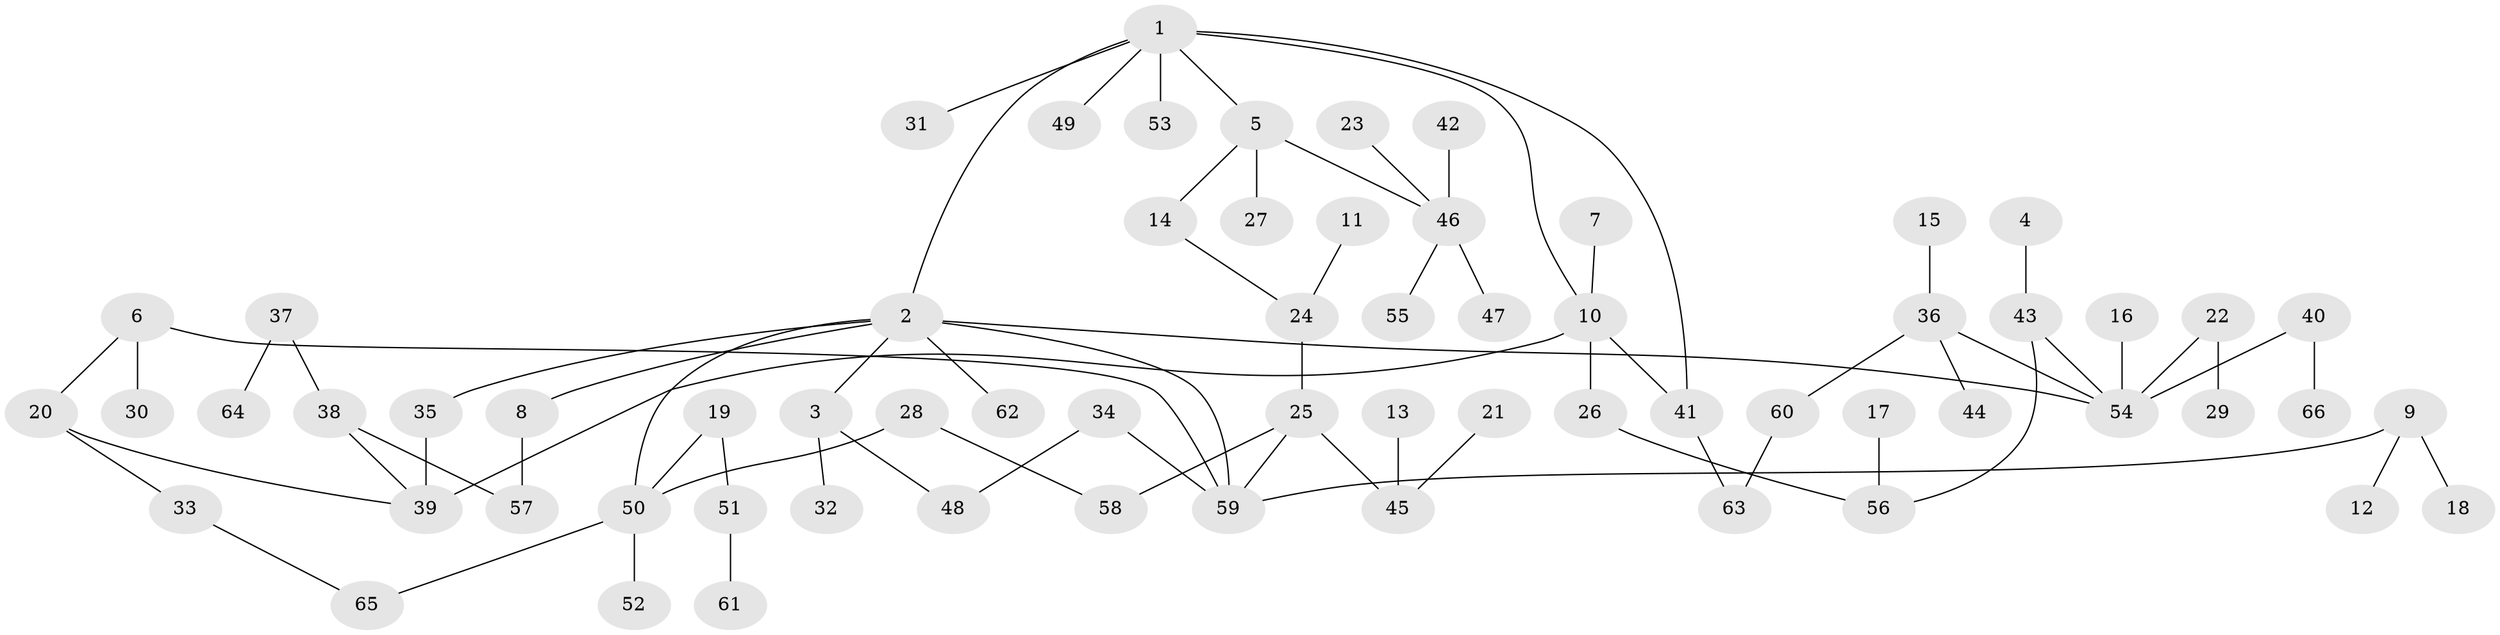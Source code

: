 // original degree distribution, {7: 0.022727272727272728, 6: 0.015151515151515152, 3: 0.15151515151515152, 4: 0.08333333333333333, 5: 0.022727272727272728, 2: 0.29545454545454547, 1: 0.4090909090909091}
// Generated by graph-tools (version 1.1) at 2025/49/03/09/25 03:49:23]
// undirected, 66 vertices, 75 edges
graph export_dot {
graph [start="1"]
  node [color=gray90,style=filled];
  1;
  2;
  3;
  4;
  5;
  6;
  7;
  8;
  9;
  10;
  11;
  12;
  13;
  14;
  15;
  16;
  17;
  18;
  19;
  20;
  21;
  22;
  23;
  24;
  25;
  26;
  27;
  28;
  29;
  30;
  31;
  32;
  33;
  34;
  35;
  36;
  37;
  38;
  39;
  40;
  41;
  42;
  43;
  44;
  45;
  46;
  47;
  48;
  49;
  50;
  51;
  52;
  53;
  54;
  55;
  56;
  57;
  58;
  59;
  60;
  61;
  62;
  63;
  64;
  65;
  66;
  1 -- 2 [weight=1.0];
  1 -- 5 [weight=1.0];
  1 -- 10 [weight=1.0];
  1 -- 31 [weight=1.0];
  1 -- 41 [weight=1.0];
  1 -- 49 [weight=1.0];
  1 -- 53 [weight=1.0];
  2 -- 3 [weight=1.0];
  2 -- 8 [weight=1.0];
  2 -- 35 [weight=1.0];
  2 -- 50 [weight=1.0];
  2 -- 54 [weight=1.0];
  2 -- 59 [weight=1.0];
  2 -- 62 [weight=1.0];
  3 -- 32 [weight=1.0];
  3 -- 48 [weight=1.0];
  4 -- 43 [weight=1.0];
  5 -- 14 [weight=1.0];
  5 -- 27 [weight=1.0];
  5 -- 46 [weight=1.0];
  6 -- 20 [weight=1.0];
  6 -- 30 [weight=1.0];
  6 -- 59 [weight=1.0];
  7 -- 10 [weight=1.0];
  8 -- 57 [weight=1.0];
  9 -- 12 [weight=1.0];
  9 -- 18 [weight=1.0];
  9 -- 59 [weight=1.0];
  10 -- 26 [weight=1.0];
  10 -- 39 [weight=2.0];
  10 -- 41 [weight=1.0];
  11 -- 24 [weight=1.0];
  13 -- 45 [weight=1.0];
  14 -- 24 [weight=1.0];
  15 -- 36 [weight=1.0];
  16 -- 54 [weight=1.0];
  17 -- 56 [weight=1.0];
  19 -- 50 [weight=1.0];
  19 -- 51 [weight=1.0];
  20 -- 33 [weight=1.0];
  20 -- 39 [weight=1.0];
  21 -- 45 [weight=1.0];
  22 -- 29 [weight=1.0];
  22 -- 54 [weight=1.0];
  23 -- 46 [weight=1.0];
  24 -- 25 [weight=1.0];
  25 -- 45 [weight=1.0];
  25 -- 58 [weight=1.0];
  25 -- 59 [weight=1.0];
  26 -- 56 [weight=1.0];
  28 -- 50 [weight=1.0];
  28 -- 58 [weight=1.0];
  33 -- 65 [weight=1.0];
  34 -- 48 [weight=1.0];
  34 -- 59 [weight=1.0];
  35 -- 39 [weight=1.0];
  36 -- 44 [weight=1.0];
  36 -- 54 [weight=1.0];
  36 -- 60 [weight=1.0];
  37 -- 38 [weight=1.0];
  37 -- 64 [weight=1.0];
  38 -- 39 [weight=1.0];
  38 -- 57 [weight=1.0];
  40 -- 54 [weight=1.0];
  40 -- 66 [weight=1.0];
  41 -- 63 [weight=1.0];
  42 -- 46 [weight=1.0];
  43 -- 54 [weight=1.0];
  43 -- 56 [weight=1.0];
  46 -- 47 [weight=1.0];
  46 -- 55 [weight=1.0];
  50 -- 52 [weight=1.0];
  50 -- 65 [weight=1.0];
  51 -- 61 [weight=1.0];
  60 -- 63 [weight=1.0];
}
